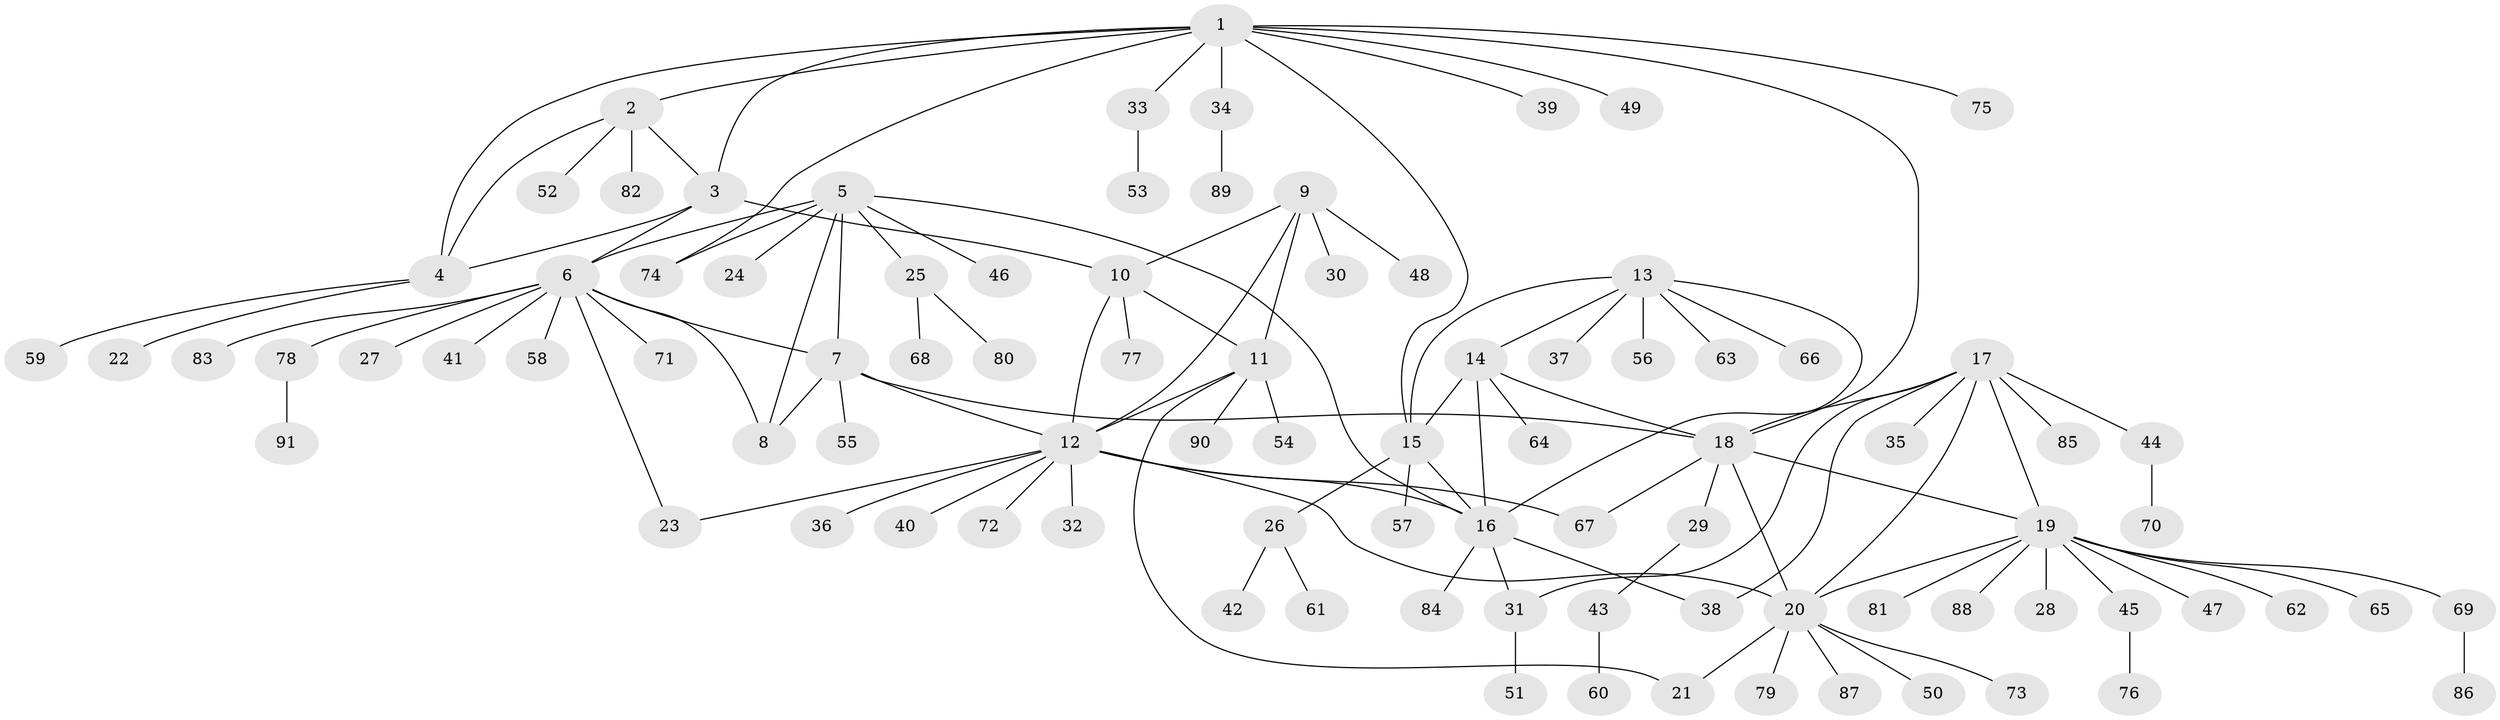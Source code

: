 // Generated by graph-tools (version 1.1) at 2025/26/03/09/25 03:26:48]
// undirected, 91 vertices, 117 edges
graph export_dot {
graph [start="1"]
  node [color=gray90,style=filled];
  1;
  2;
  3;
  4;
  5;
  6;
  7;
  8;
  9;
  10;
  11;
  12;
  13;
  14;
  15;
  16;
  17;
  18;
  19;
  20;
  21;
  22;
  23;
  24;
  25;
  26;
  27;
  28;
  29;
  30;
  31;
  32;
  33;
  34;
  35;
  36;
  37;
  38;
  39;
  40;
  41;
  42;
  43;
  44;
  45;
  46;
  47;
  48;
  49;
  50;
  51;
  52;
  53;
  54;
  55;
  56;
  57;
  58;
  59;
  60;
  61;
  62;
  63;
  64;
  65;
  66;
  67;
  68;
  69;
  70;
  71;
  72;
  73;
  74;
  75;
  76;
  77;
  78;
  79;
  80;
  81;
  82;
  83;
  84;
  85;
  86;
  87;
  88;
  89;
  90;
  91;
  1 -- 2;
  1 -- 3;
  1 -- 4;
  1 -- 15;
  1 -- 18;
  1 -- 33;
  1 -- 34;
  1 -- 39;
  1 -- 49;
  1 -- 74;
  1 -- 75;
  2 -- 3;
  2 -- 4;
  2 -- 52;
  2 -- 82;
  3 -- 4;
  3 -- 6;
  3 -- 10;
  4 -- 22;
  4 -- 59;
  5 -- 6;
  5 -- 7;
  5 -- 8;
  5 -- 16;
  5 -- 24;
  5 -- 25;
  5 -- 46;
  5 -- 74;
  6 -- 7;
  6 -- 8;
  6 -- 23;
  6 -- 27;
  6 -- 41;
  6 -- 58;
  6 -- 71;
  6 -- 78;
  6 -- 83;
  7 -- 8;
  7 -- 12;
  7 -- 18;
  7 -- 55;
  9 -- 10;
  9 -- 11;
  9 -- 12;
  9 -- 30;
  9 -- 48;
  10 -- 11;
  10 -- 12;
  10 -- 77;
  11 -- 12;
  11 -- 21;
  11 -- 54;
  11 -- 90;
  12 -- 16;
  12 -- 20;
  12 -- 23;
  12 -- 32;
  12 -- 36;
  12 -- 40;
  12 -- 67;
  12 -- 72;
  13 -- 14;
  13 -- 15;
  13 -- 16;
  13 -- 37;
  13 -- 56;
  13 -- 63;
  13 -- 66;
  14 -- 15;
  14 -- 16;
  14 -- 18;
  14 -- 64;
  15 -- 16;
  15 -- 26;
  15 -- 57;
  16 -- 31;
  16 -- 38;
  16 -- 84;
  17 -- 18;
  17 -- 19;
  17 -- 20;
  17 -- 31;
  17 -- 35;
  17 -- 38;
  17 -- 44;
  17 -- 85;
  18 -- 19;
  18 -- 20;
  18 -- 29;
  18 -- 67;
  19 -- 20;
  19 -- 28;
  19 -- 45;
  19 -- 47;
  19 -- 62;
  19 -- 65;
  19 -- 69;
  19 -- 81;
  19 -- 88;
  20 -- 21;
  20 -- 50;
  20 -- 73;
  20 -- 79;
  20 -- 87;
  25 -- 68;
  25 -- 80;
  26 -- 42;
  26 -- 61;
  29 -- 43;
  31 -- 51;
  33 -- 53;
  34 -- 89;
  43 -- 60;
  44 -- 70;
  45 -- 76;
  69 -- 86;
  78 -- 91;
}
